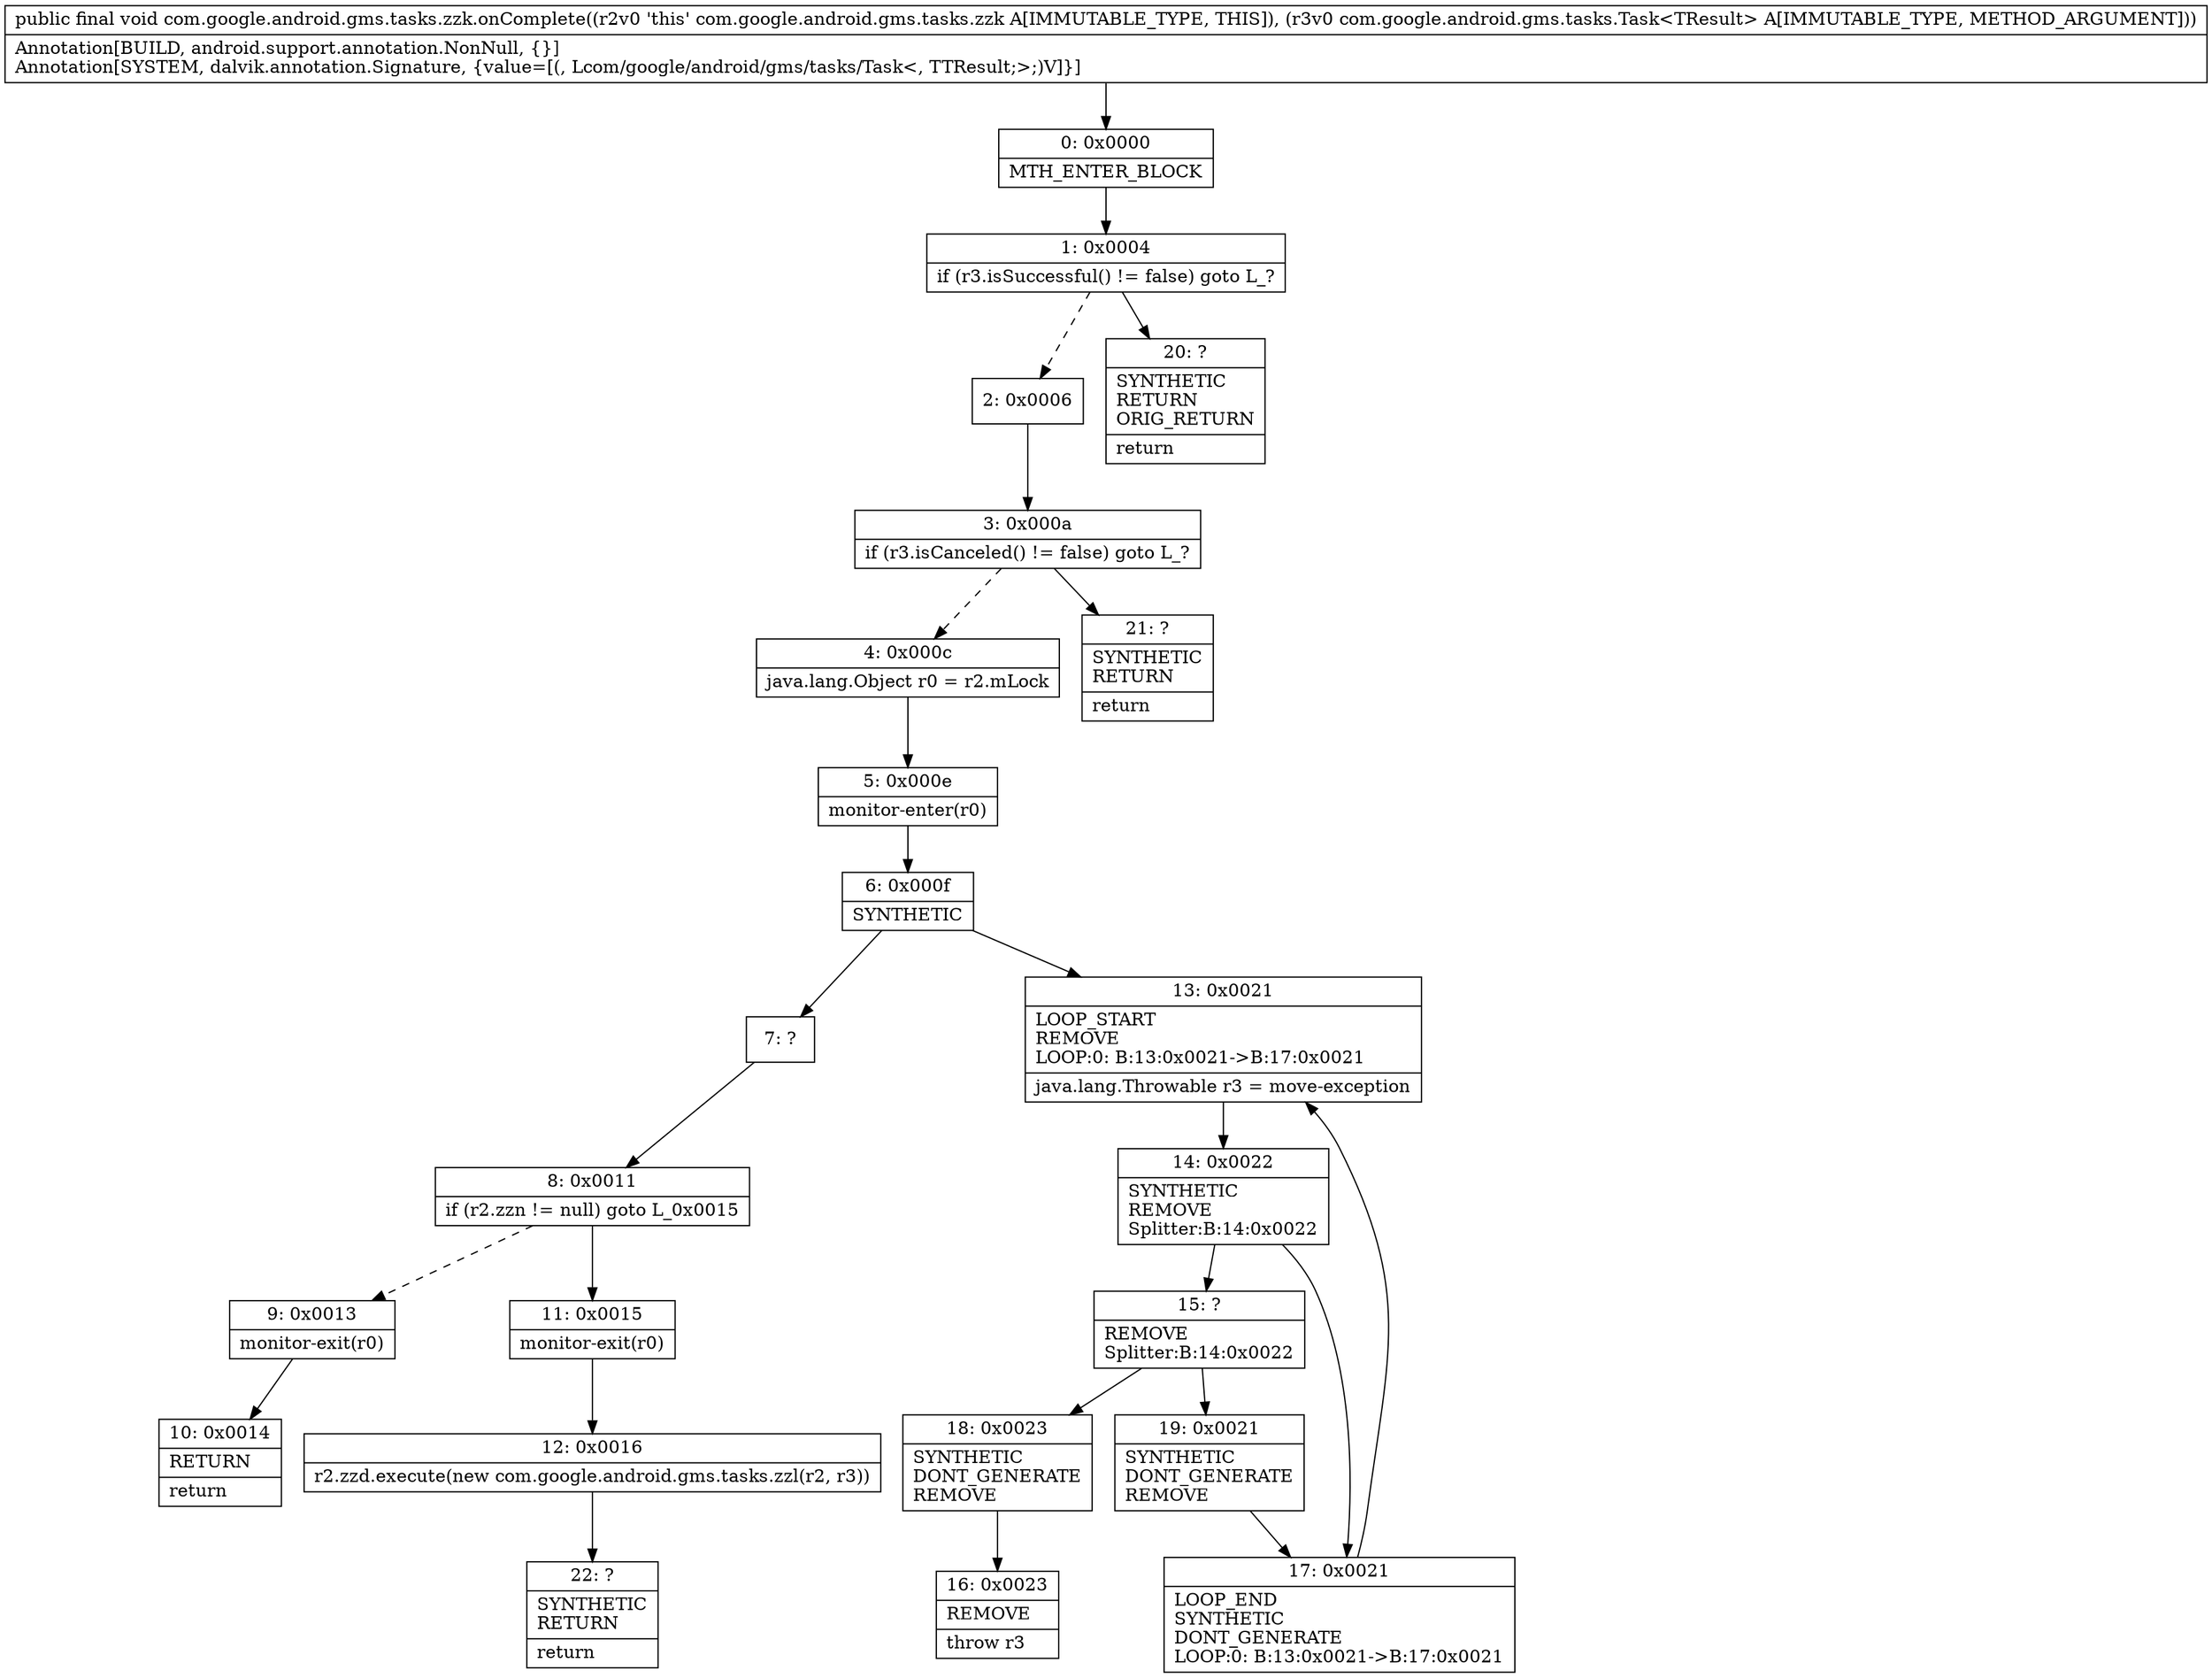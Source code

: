 digraph "CFG forcom.google.android.gms.tasks.zzk.onComplete(Lcom\/google\/android\/gms\/tasks\/Task;)V" {
Node_0 [shape=record,label="{0\:\ 0x0000|MTH_ENTER_BLOCK\l}"];
Node_1 [shape=record,label="{1\:\ 0x0004|if (r3.isSuccessful() != false) goto L_?\l}"];
Node_2 [shape=record,label="{2\:\ 0x0006}"];
Node_3 [shape=record,label="{3\:\ 0x000a|if (r3.isCanceled() != false) goto L_?\l}"];
Node_4 [shape=record,label="{4\:\ 0x000c|java.lang.Object r0 = r2.mLock\l}"];
Node_5 [shape=record,label="{5\:\ 0x000e|monitor\-enter(r0)\l}"];
Node_6 [shape=record,label="{6\:\ 0x000f|SYNTHETIC\l}"];
Node_7 [shape=record,label="{7\:\ ?}"];
Node_8 [shape=record,label="{8\:\ 0x0011|if (r2.zzn != null) goto L_0x0015\l}"];
Node_9 [shape=record,label="{9\:\ 0x0013|monitor\-exit(r0)\l}"];
Node_10 [shape=record,label="{10\:\ 0x0014|RETURN\l|return\l}"];
Node_11 [shape=record,label="{11\:\ 0x0015|monitor\-exit(r0)\l}"];
Node_12 [shape=record,label="{12\:\ 0x0016|r2.zzd.execute(new com.google.android.gms.tasks.zzl(r2, r3))\l}"];
Node_13 [shape=record,label="{13\:\ 0x0021|LOOP_START\lREMOVE\lLOOP:0: B:13:0x0021\-\>B:17:0x0021\l|java.lang.Throwable r3 = move\-exception\l}"];
Node_14 [shape=record,label="{14\:\ 0x0022|SYNTHETIC\lREMOVE\lSplitter:B:14:0x0022\l}"];
Node_15 [shape=record,label="{15\:\ ?|REMOVE\lSplitter:B:14:0x0022\l}"];
Node_16 [shape=record,label="{16\:\ 0x0023|REMOVE\l|throw r3\l}"];
Node_17 [shape=record,label="{17\:\ 0x0021|LOOP_END\lSYNTHETIC\lDONT_GENERATE\lLOOP:0: B:13:0x0021\-\>B:17:0x0021\l}"];
Node_18 [shape=record,label="{18\:\ 0x0023|SYNTHETIC\lDONT_GENERATE\lREMOVE\l}"];
Node_19 [shape=record,label="{19\:\ 0x0021|SYNTHETIC\lDONT_GENERATE\lREMOVE\l}"];
Node_20 [shape=record,label="{20\:\ ?|SYNTHETIC\lRETURN\lORIG_RETURN\l|return\l}"];
Node_21 [shape=record,label="{21\:\ ?|SYNTHETIC\lRETURN\l|return\l}"];
Node_22 [shape=record,label="{22\:\ ?|SYNTHETIC\lRETURN\l|return\l}"];
MethodNode[shape=record,label="{public final void com.google.android.gms.tasks.zzk.onComplete((r2v0 'this' com.google.android.gms.tasks.zzk A[IMMUTABLE_TYPE, THIS]), (r3v0 com.google.android.gms.tasks.Task\<TResult\> A[IMMUTABLE_TYPE, METHOD_ARGUMENT]))  | Annotation[BUILD, android.support.annotation.NonNull, \{\}]\lAnnotation[SYSTEM, dalvik.annotation.Signature, \{value=[(, Lcom\/google\/android\/gms\/tasks\/Task\<, TTResult;\>;)V]\}]\l}"];
MethodNode -> Node_0;
Node_0 -> Node_1;
Node_1 -> Node_2[style=dashed];
Node_1 -> Node_20;
Node_2 -> Node_3;
Node_3 -> Node_4[style=dashed];
Node_3 -> Node_21;
Node_4 -> Node_5;
Node_5 -> Node_6;
Node_6 -> Node_7;
Node_6 -> Node_13;
Node_7 -> Node_8;
Node_8 -> Node_9[style=dashed];
Node_8 -> Node_11;
Node_9 -> Node_10;
Node_11 -> Node_12;
Node_12 -> Node_22;
Node_13 -> Node_14;
Node_14 -> Node_15;
Node_14 -> Node_17;
Node_15 -> Node_18;
Node_15 -> Node_19;
Node_17 -> Node_13;
Node_18 -> Node_16;
Node_19 -> Node_17;
}

